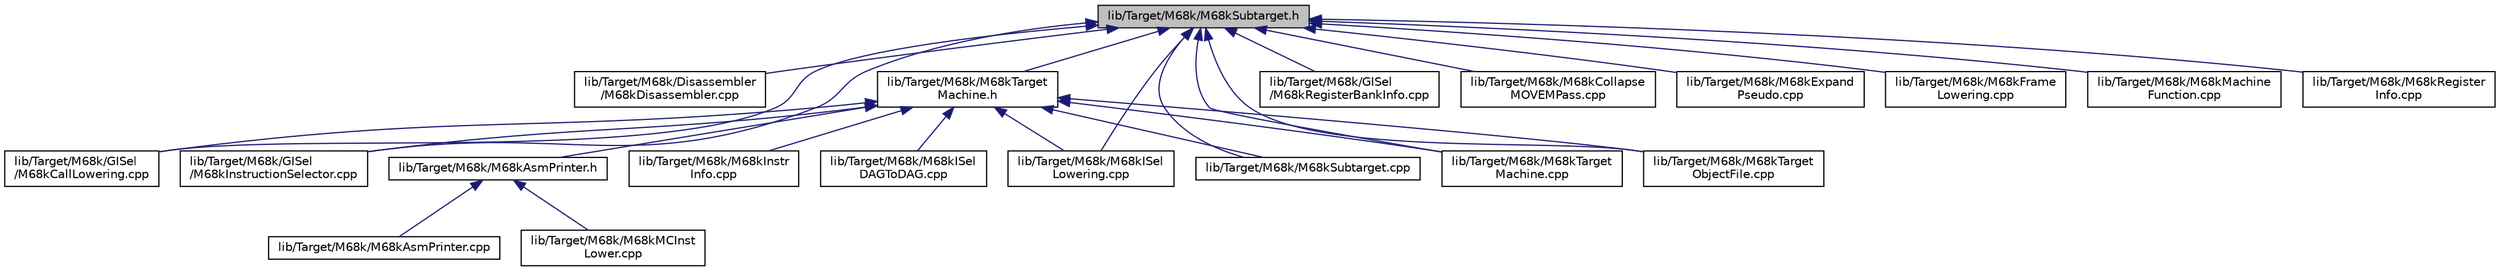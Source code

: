 digraph "lib/Target/M68k/M68kSubtarget.h"
{
 // LATEX_PDF_SIZE
  bgcolor="transparent";
  edge [fontname="Helvetica",fontsize="10",labelfontname="Helvetica",labelfontsize="10"];
  node [fontname="Helvetica",fontsize="10",shape=record];
  Node1 [label="lib/Target/M68k/M68kSubtarget.h",height=0.2,width=0.4,color="black", fillcolor="grey75", style="filled", fontcolor="black",tooltip=" "];
  Node1 -> Node2 [dir="back",color="midnightblue",fontsize="10",style="solid",fontname="Helvetica"];
  Node2 [label="lib/Target/M68k/Disassembler\l/M68kDisassembler.cpp",height=0.2,width=0.4,color="black",URL="$M68kDisassembler_8cpp.html",tooltip=" "];
  Node1 -> Node3 [dir="back",color="midnightblue",fontsize="10",style="solid",fontname="Helvetica"];
  Node3 [label="lib/Target/M68k/GISel\l/M68kCallLowering.cpp",height=0.2,width=0.4,color="black",URL="$M68kCallLowering_8cpp.html",tooltip=" "];
  Node1 -> Node4 [dir="back",color="midnightblue",fontsize="10",style="solid",fontname="Helvetica"];
  Node4 [label="lib/Target/M68k/GISel\l/M68kInstructionSelector.cpp",height=0.2,width=0.4,color="black",URL="$M68kInstructionSelector_8cpp.html",tooltip=" "];
  Node1 -> Node5 [dir="back",color="midnightblue",fontsize="10",style="solid",fontname="Helvetica"];
  Node5 [label="lib/Target/M68k/GISel\l/M68kRegisterBankInfo.cpp",height=0.2,width=0.4,color="black",URL="$M68kRegisterBankInfo_8cpp.html",tooltip=" "];
  Node1 -> Node6 [dir="back",color="midnightblue",fontsize="10",style="solid",fontname="Helvetica"];
  Node6 [label="lib/Target/M68k/M68kTarget\lMachine.h",height=0.2,width=0.4,color="black",URL="$M68kTargetMachine_8h.html",tooltip=" "];
  Node6 -> Node3 [dir="back",color="midnightblue",fontsize="10",style="solid",fontname="Helvetica"];
  Node6 -> Node4 [dir="back",color="midnightblue",fontsize="10",style="solid",fontname="Helvetica"];
  Node6 -> Node7 [dir="back",color="midnightblue",fontsize="10",style="solid",fontname="Helvetica"];
  Node7 [label="lib/Target/M68k/M68kAsmPrinter.h",height=0.2,width=0.4,color="black",URL="$M68kAsmPrinter_8h.html",tooltip=" "];
  Node7 -> Node8 [dir="back",color="midnightblue",fontsize="10",style="solid",fontname="Helvetica"];
  Node8 [label="lib/Target/M68k/M68kAsmPrinter.cpp",height=0.2,width=0.4,color="black",URL="$M68kAsmPrinter_8cpp.html",tooltip=" "];
  Node7 -> Node9 [dir="back",color="midnightblue",fontsize="10",style="solid",fontname="Helvetica"];
  Node9 [label="lib/Target/M68k/M68kMCInst\lLower.cpp",height=0.2,width=0.4,color="black",URL="$M68kMCInstLower_8cpp.html",tooltip=" "];
  Node6 -> Node10 [dir="back",color="midnightblue",fontsize="10",style="solid",fontname="Helvetica"];
  Node10 [label="lib/Target/M68k/M68kInstr\lInfo.cpp",height=0.2,width=0.4,color="black",URL="$M68kInstrInfo_8cpp.html",tooltip=" "];
  Node6 -> Node11 [dir="back",color="midnightblue",fontsize="10",style="solid",fontname="Helvetica"];
  Node11 [label="lib/Target/M68k/M68kISel\lDAGToDAG.cpp",height=0.2,width=0.4,color="black",URL="$M68kISelDAGToDAG_8cpp.html",tooltip=" "];
  Node6 -> Node12 [dir="back",color="midnightblue",fontsize="10",style="solid",fontname="Helvetica"];
  Node12 [label="lib/Target/M68k/M68kISel\lLowering.cpp",height=0.2,width=0.4,color="black",URL="$M68kISelLowering_8cpp.html",tooltip=" "];
  Node6 -> Node13 [dir="back",color="midnightblue",fontsize="10",style="solid",fontname="Helvetica"];
  Node13 [label="lib/Target/M68k/M68kSubtarget.cpp",height=0.2,width=0.4,color="black",URL="$M68kSubtarget_8cpp.html",tooltip=" "];
  Node6 -> Node14 [dir="back",color="midnightblue",fontsize="10",style="solid",fontname="Helvetica"];
  Node14 [label="lib/Target/M68k/M68kTarget\lMachine.cpp",height=0.2,width=0.4,color="black",URL="$M68kTargetMachine_8cpp.html",tooltip=" "];
  Node6 -> Node15 [dir="back",color="midnightblue",fontsize="10",style="solid",fontname="Helvetica"];
  Node15 [label="lib/Target/M68k/M68kTarget\lObjectFile.cpp",height=0.2,width=0.4,color="black",URL="$M68kTargetObjectFile_8cpp.html",tooltip=" "];
  Node1 -> Node16 [dir="back",color="midnightblue",fontsize="10",style="solid",fontname="Helvetica"];
  Node16 [label="lib/Target/M68k/M68kCollapse\lMOVEMPass.cpp",height=0.2,width=0.4,color="black",URL="$M68kCollapseMOVEMPass_8cpp.html",tooltip=" "];
  Node1 -> Node17 [dir="back",color="midnightblue",fontsize="10",style="solid",fontname="Helvetica"];
  Node17 [label="lib/Target/M68k/M68kExpand\lPseudo.cpp",height=0.2,width=0.4,color="black",URL="$M68kExpandPseudo_8cpp.html",tooltip=" "];
  Node1 -> Node18 [dir="back",color="midnightblue",fontsize="10",style="solid",fontname="Helvetica"];
  Node18 [label="lib/Target/M68k/M68kFrame\lLowering.cpp",height=0.2,width=0.4,color="black",URL="$M68kFrameLowering_8cpp.html",tooltip=" "];
  Node1 -> Node12 [dir="back",color="midnightblue",fontsize="10",style="solid",fontname="Helvetica"];
  Node1 -> Node19 [dir="back",color="midnightblue",fontsize="10",style="solid",fontname="Helvetica"];
  Node19 [label="lib/Target/M68k/M68kMachine\lFunction.cpp",height=0.2,width=0.4,color="black",URL="$M68kMachineFunction_8cpp.html",tooltip=" "];
  Node1 -> Node20 [dir="back",color="midnightblue",fontsize="10",style="solid",fontname="Helvetica"];
  Node20 [label="lib/Target/M68k/M68kRegister\lInfo.cpp",height=0.2,width=0.4,color="black",URL="$M68kRegisterInfo_8cpp.html",tooltip=" "];
  Node1 -> Node13 [dir="back",color="midnightblue",fontsize="10",style="solid",fontname="Helvetica"];
  Node1 -> Node14 [dir="back",color="midnightblue",fontsize="10",style="solid",fontname="Helvetica"];
  Node1 -> Node15 [dir="back",color="midnightblue",fontsize="10",style="solid",fontname="Helvetica"];
}
